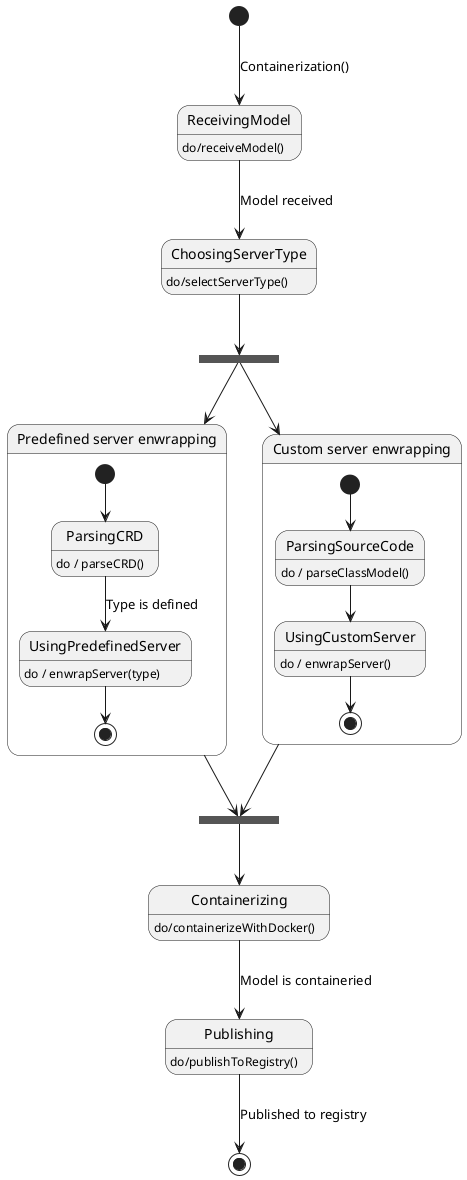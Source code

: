 @startuml
[*] --> ReceivingModel : Containerization()

ReceivingModel --> ChoosingServerType : Model received

state f <<fork>>
ChoosingServerType --> f

state "Predefined server enwrapping" as enwrapping_predefined {
    [*] --> ParsingCRD
    ParsingCRD --> UsingPredefinedServer : Type is defined
    ParsingCRD : do / parseCRD()
    UsingPredefinedServer --> [*]
    UsingPredefinedServer : do / enwrapServer(type)
}
state "Custom server enwrapping" as enwrapping_custom {
    [*] --> ParsingSourceCode
    ParsingSourceCode --> UsingCustomServer
    ParsingSourceCode : do / parseClassModel()
    UsingCustomServer --> [*]
    UsingCustomServer : do / enwrapServer()
}

state j <<join>>
f --> enwrapping_predefined
f --> enwrapping_custom

enwrapping_predefined --> j 
enwrapping_custom --> j

j --> Containerizing

Containerizing --> Publishing : Model is containeried
Publishing --> [*] : Published to registry

state ReceivingModel : do/receiveModel()
state ChoosingServerType : do/selectServerType()
state Containerizing : do/containerizeWithDocker()
state Publishing : do/publishToRegistry()

@enduml
